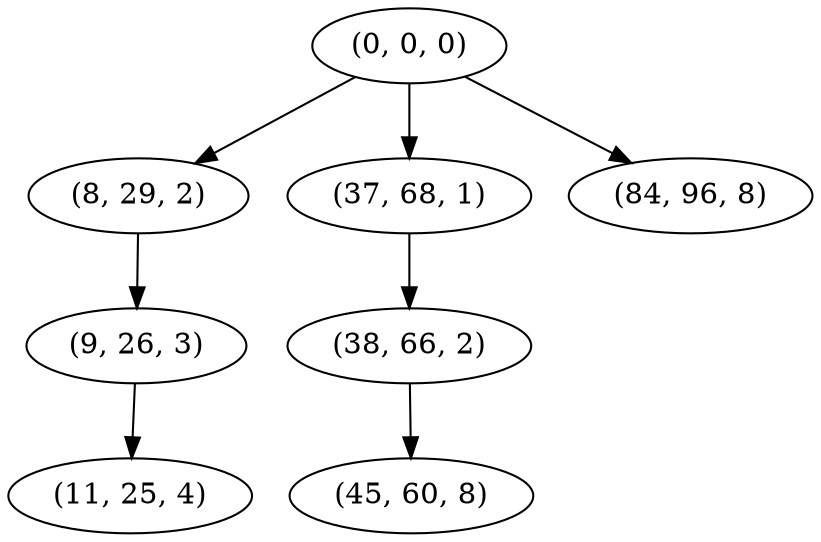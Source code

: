 digraph tree {
    "(0, 0, 0)";
    "(8, 29, 2)";
    "(9, 26, 3)";
    "(11, 25, 4)";
    "(37, 68, 1)";
    "(38, 66, 2)";
    "(45, 60, 8)";
    "(84, 96, 8)";
    "(0, 0, 0)" -> "(8, 29, 2)";
    "(0, 0, 0)" -> "(37, 68, 1)";
    "(0, 0, 0)" -> "(84, 96, 8)";
    "(8, 29, 2)" -> "(9, 26, 3)";
    "(9, 26, 3)" -> "(11, 25, 4)";
    "(37, 68, 1)" -> "(38, 66, 2)";
    "(38, 66, 2)" -> "(45, 60, 8)";
}
